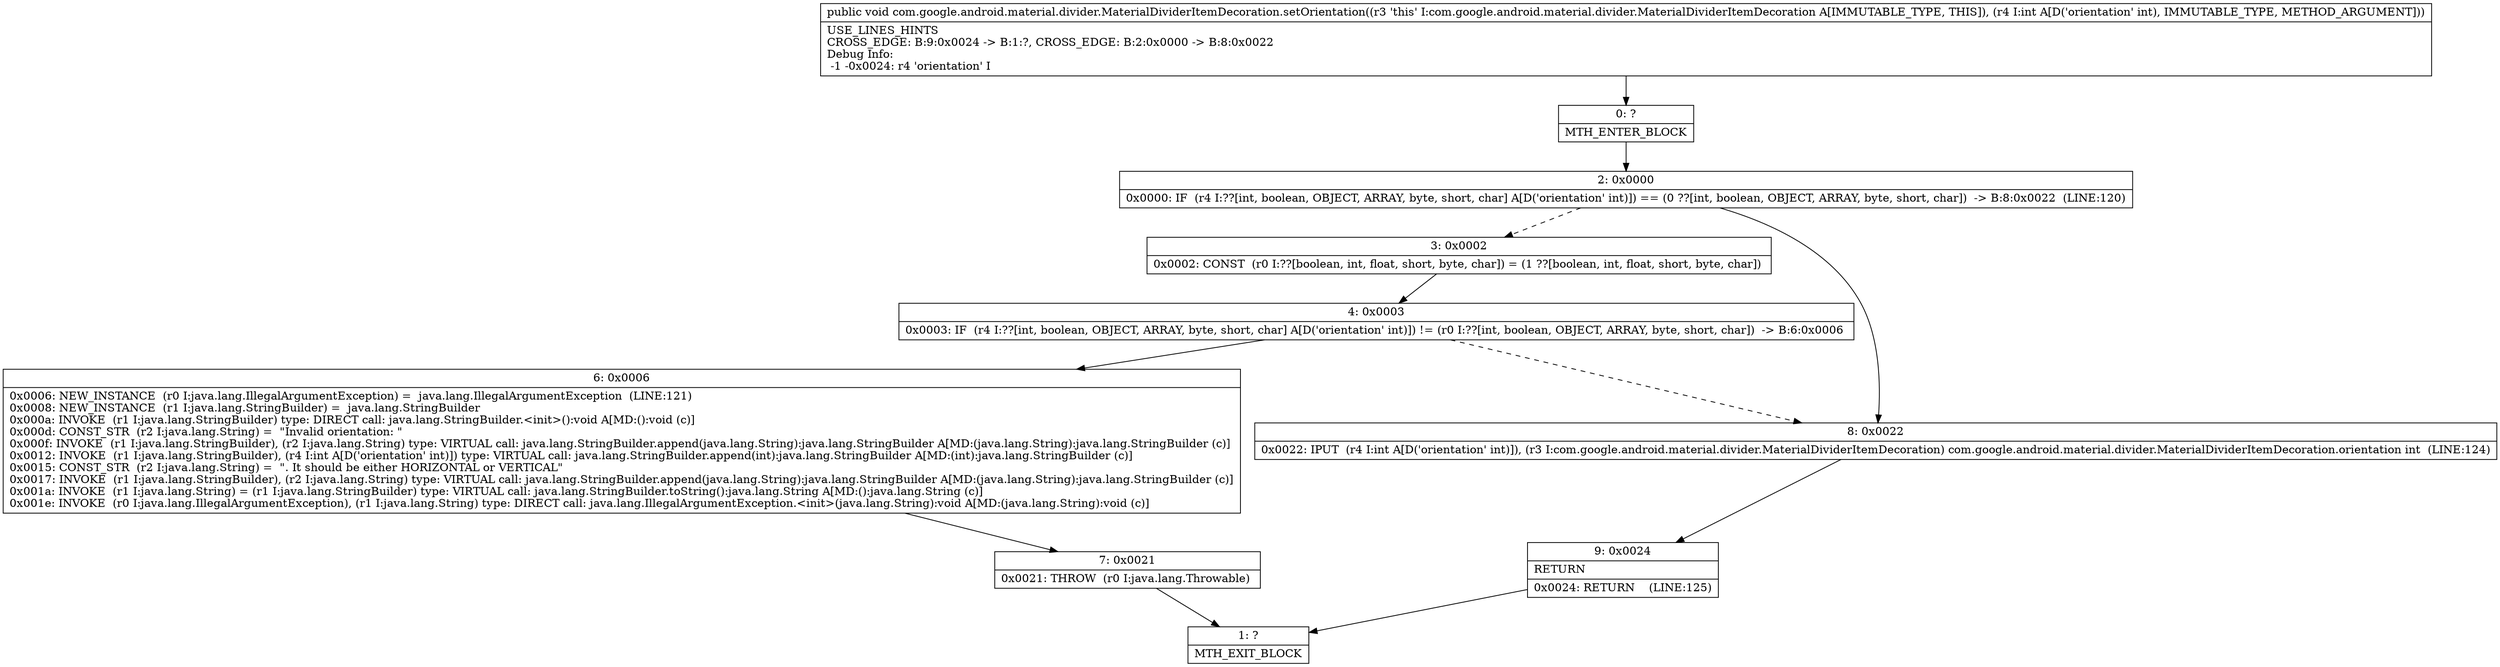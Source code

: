 digraph "CFG forcom.google.android.material.divider.MaterialDividerItemDecoration.setOrientation(I)V" {
Node_0 [shape=record,label="{0\:\ ?|MTH_ENTER_BLOCK\l}"];
Node_2 [shape=record,label="{2\:\ 0x0000|0x0000: IF  (r4 I:??[int, boolean, OBJECT, ARRAY, byte, short, char] A[D('orientation' int)]) == (0 ??[int, boolean, OBJECT, ARRAY, byte, short, char])  \-\> B:8:0x0022  (LINE:120)\l}"];
Node_3 [shape=record,label="{3\:\ 0x0002|0x0002: CONST  (r0 I:??[boolean, int, float, short, byte, char]) = (1 ??[boolean, int, float, short, byte, char]) \l}"];
Node_4 [shape=record,label="{4\:\ 0x0003|0x0003: IF  (r4 I:??[int, boolean, OBJECT, ARRAY, byte, short, char] A[D('orientation' int)]) != (r0 I:??[int, boolean, OBJECT, ARRAY, byte, short, char])  \-\> B:6:0x0006 \l}"];
Node_6 [shape=record,label="{6\:\ 0x0006|0x0006: NEW_INSTANCE  (r0 I:java.lang.IllegalArgumentException) =  java.lang.IllegalArgumentException  (LINE:121)\l0x0008: NEW_INSTANCE  (r1 I:java.lang.StringBuilder) =  java.lang.StringBuilder \l0x000a: INVOKE  (r1 I:java.lang.StringBuilder) type: DIRECT call: java.lang.StringBuilder.\<init\>():void A[MD:():void (c)]\l0x000d: CONST_STR  (r2 I:java.lang.String) =  \"Invalid orientation: \" \l0x000f: INVOKE  (r1 I:java.lang.StringBuilder), (r2 I:java.lang.String) type: VIRTUAL call: java.lang.StringBuilder.append(java.lang.String):java.lang.StringBuilder A[MD:(java.lang.String):java.lang.StringBuilder (c)]\l0x0012: INVOKE  (r1 I:java.lang.StringBuilder), (r4 I:int A[D('orientation' int)]) type: VIRTUAL call: java.lang.StringBuilder.append(int):java.lang.StringBuilder A[MD:(int):java.lang.StringBuilder (c)]\l0x0015: CONST_STR  (r2 I:java.lang.String) =  \". It should be either HORIZONTAL or VERTICAL\" \l0x0017: INVOKE  (r1 I:java.lang.StringBuilder), (r2 I:java.lang.String) type: VIRTUAL call: java.lang.StringBuilder.append(java.lang.String):java.lang.StringBuilder A[MD:(java.lang.String):java.lang.StringBuilder (c)]\l0x001a: INVOKE  (r1 I:java.lang.String) = (r1 I:java.lang.StringBuilder) type: VIRTUAL call: java.lang.StringBuilder.toString():java.lang.String A[MD:():java.lang.String (c)]\l0x001e: INVOKE  (r0 I:java.lang.IllegalArgumentException), (r1 I:java.lang.String) type: DIRECT call: java.lang.IllegalArgumentException.\<init\>(java.lang.String):void A[MD:(java.lang.String):void (c)]\l}"];
Node_7 [shape=record,label="{7\:\ 0x0021|0x0021: THROW  (r0 I:java.lang.Throwable) \l}"];
Node_1 [shape=record,label="{1\:\ ?|MTH_EXIT_BLOCK\l}"];
Node_8 [shape=record,label="{8\:\ 0x0022|0x0022: IPUT  (r4 I:int A[D('orientation' int)]), (r3 I:com.google.android.material.divider.MaterialDividerItemDecoration) com.google.android.material.divider.MaterialDividerItemDecoration.orientation int  (LINE:124)\l}"];
Node_9 [shape=record,label="{9\:\ 0x0024|RETURN\l|0x0024: RETURN    (LINE:125)\l}"];
MethodNode[shape=record,label="{public void com.google.android.material.divider.MaterialDividerItemDecoration.setOrientation((r3 'this' I:com.google.android.material.divider.MaterialDividerItemDecoration A[IMMUTABLE_TYPE, THIS]), (r4 I:int A[D('orientation' int), IMMUTABLE_TYPE, METHOD_ARGUMENT]))  | USE_LINES_HINTS\lCROSS_EDGE: B:9:0x0024 \-\> B:1:?, CROSS_EDGE: B:2:0x0000 \-\> B:8:0x0022\lDebug Info:\l  \-1 \-0x0024: r4 'orientation' I\l}"];
MethodNode -> Node_0;Node_0 -> Node_2;
Node_2 -> Node_3[style=dashed];
Node_2 -> Node_8;
Node_3 -> Node_4;
Node_4 -> Node_6;
Node_4 -> Node_8[style=dashed];
Node_6 -> Node_7;
Node_7 -> Node_1;
Node_8 -> Node_9;
Node_9 -> Node_1;
}

